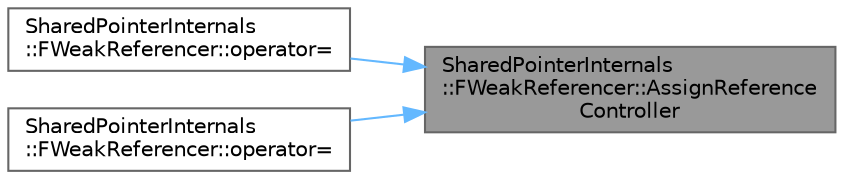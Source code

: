 digraph "SharedPointerInternals::FWeakReferencer::AssignReferenceController"
{
 // INTERACTIVE_SVG=YES
 // LATEX_PDF_SIZE
  bgcolor="transparent";
  edge [fontname=Helvetica,fontsize=10,labelfontname=Helvetica,labelfontsize=10];
  node [fontname=Helvetica,fontsize=10,shape=box,height=0.2,width=0.4];
  rankdir="RL";
  Node1 [id="Node000001",label="SharedPointerInternals\l::FWeakReferencer::AssignReference\lController",height=0.2,width=0.4,color="gray40", fillcolor="grey60", style="filled", fontcolor="black",tooltip="Assigns a new reference controller to this counter object, first adding a reference to it,..."];
  Node1 -> Node2 [id="edge1_Node000001_Node000002",dir="back",color="steelblue1",style="solid",tooltip=" "];
  Node2 [id="Node000002",label="SharedPointerInternals\l::FWeakReferencer::operator=",height=0.2,width=0.4,color="grey40", fillcolor="white", style="filled",URL="$de/dbb/classSharedPointerInternals_1_1FWeakReferencer.html#aebe39341209cd1e4e10926840cb0e864",tooltip="Assignment operator from a shared reference counter."];
  Node1 -> Node3 [id="edge2_Node000001_Node000003",dir="back",color="steelblue1",style="solid",tooltip=" "];
  Node3 [id="Node000003",label="SharedPointerInternals\l::FWeakReferencer::operator=",height=0.2,width=0.4,color="grey40", fillcolor="white", style="filled",URL="$de/dbb/classSharedPointerInternals_1_1FWeakReferencer.html#aaeba9f947b13e24df09e6b89b140d64e",tooltip="Assignment operator from a weak referencer object."];
}
